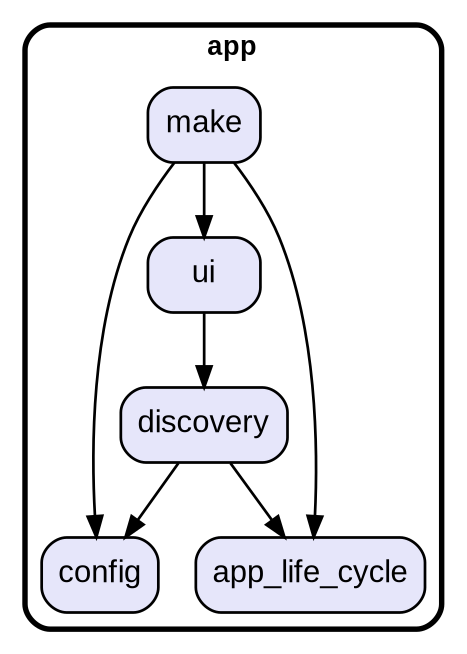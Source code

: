digraph "" {
  graph [style=rounded fontname="Arial Black" fontsize=13 penwidth=2.6];
  node [shape=rect style="filled,rounded" fontname=Arial fontsize=15 fillcolor=Lavender penwidth=1.3];
  edge [penwidth=1.3];
  "/ui.dart" [label="ui"];
  "/config.dart" [label="config"];
  "/app_life_cycle.dart" [label="app_life_cycle"];
  "/discovery.dart" [label="discovery"];
  "/make.dart" [label="make"];
  subgraph "cluster~" {
    label="app";
    "/ui.dart";
    "/config.dart";
    "/app_life_cycle.dart";
    "/discovery.dart";
    "/make.dart";
  }
  "/ui.dart" -> "/discovery.dart";
  "/discovery.dart" -> "/app_life_cycle.dart";
  "/discovery.dart" -> "/config.dart";
  "/make.dart" -> "/app_life_cycle.dart";
  "/make.dart" -> "/config.dart";
  "/make.dart" -> "/ui.dart";
}

